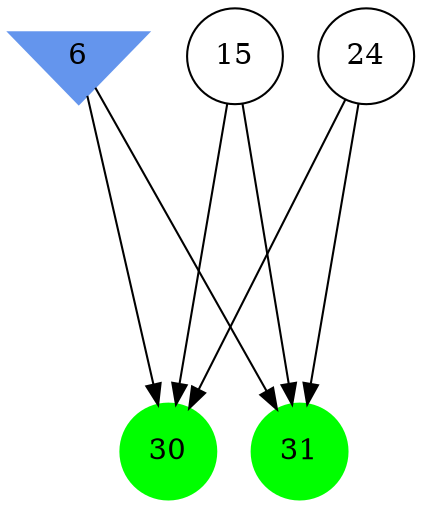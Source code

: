 digraph brain {
	ranksep=2.0;
	6 [shape=invtriangle,style=filled,color=cornflowerblue];
	15 [shape=circle,color=black];
	24 [shape=circle,color=black];
	30 [shape=circle,style=filled,color=green];
	31 [shape=circle,style=filled,color=green];
	6	->	31;
	6	->	30;
	24	->	31;
	24	->	30;
	15	->	31;
	15	->	30;
	{ rank=same; 6; }
	{ rank=same; 15; 24; }
	{ rank=same; 30; 31; }
}
